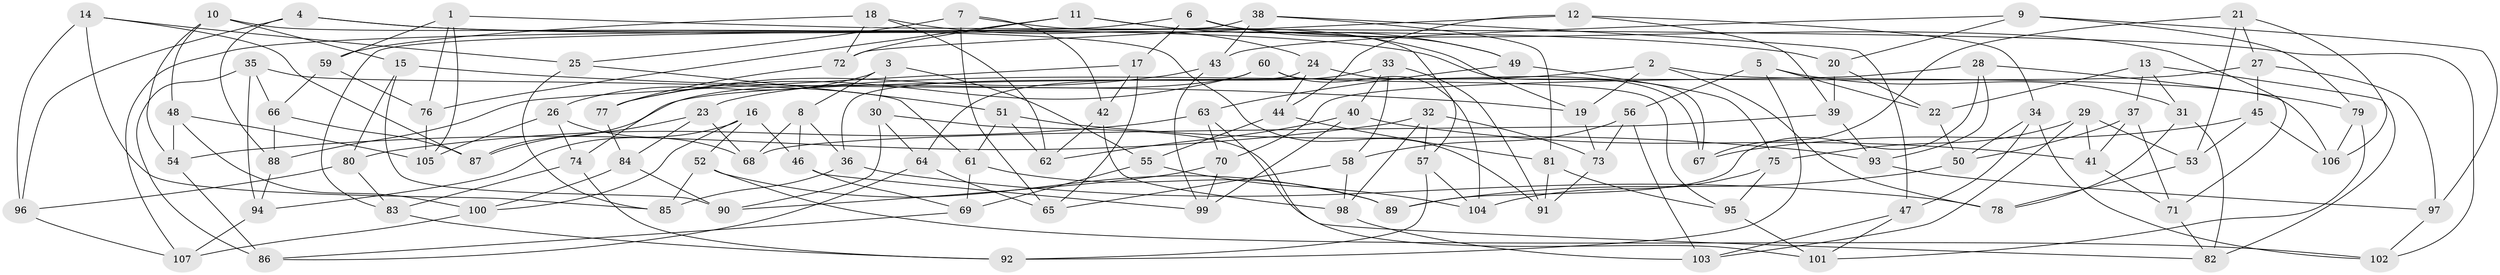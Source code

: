 // Generated by graph-tools (version 1.1) at 2025/38/03/09/25 02:38:18]
// undirected, 107 vertices, 214 edges
graph export_dot {
graph [start="1"]
  node [color=gray90,style=filled];
  1;
  2;
  3;
  4;
  5;
  6;
  7;
  8;
  9;
  10;
  11;
  12;
  13;
  14;
  15;
  16;
  17;
  18;
  19;
  20;
  21;
  22;
  23;
  24;
  25;
  26;
  27;
  28;
  29;
  30;
  31;
  32;
  33;
  34;
  35;
  36;
  37;
  38;
  39;
  40;
  41;
  42;
  43;
  44;
  45;
  46;
  47;
  48;
  49;
  50;
  51;
  52;
  53;
  54;
  55;
  56;
  57;
  58;
  59;
  60;
  61;
  62;
  63;
  64;
  65;
  66;
  67;
  68;
  69;
  70;
  71;
  72;
  73;
  74;
  75;
  76;
  77;
  78;
  79;
  80;
  81;
  82;
  83;
  84;
  85;
  86;
  87;
  88;
  89;
  90;
  91;
  92;
  93;
  94;
  95;
  96;
  97;
  98;
  99;
  100;
  101;
  102;
  103;
  104;
  105;
  106;
  107;
  1 -- 59;
  1 -- 105;
  1 -- 76;
  1 -- 102;
  2 -- 78;
  2 -- 106;
  2 -- 23;
  2 -- 19;
  3 -- 26;
  3 -- 55;
  3 -- 8;
  3 -- 30;
  4 -- 20;
  4 -- 88;
  4 -- 96;
  4 -- 67;
  5 -- 92;
  5 -- 22;
  5 -- 31;
  5 -- 56;
  6 -- 71;
  6 -- 17;
  6 -- 49;
  6 -- 107;
  7 -- 65;
  7 -- 42;
  7 -- 57;
  7 -- 25;
  8 -- 46;
  8 -- 68;
  8 -- 36;
  9 -- 43;
  9 -- 20;
  9 -- 97;
  9 -- 79;
  10 -- 54;
  10 -- 48;
  10 -- 15;
  10 -- 91;
  11 -- 49;
  11 -- 19;
  11 -- 72;
  11 -- 76;
  12 -- 34;
  12 -- 72;
  12 -- 39;
  12 -- 44;
  13 -- 22;
  13 -- 37;
  13 -- 31;
  13 -- 82;
  14 -- 85;
  14 -- 87;
  14 -- 25;
  14 -- 96;
  15 -- 80;
  15 -- 19;
  15 -- 90;
  16 -- 46;
  16 -- 100;
  16 -- 94;
  16 -- 52;
  17 -- 42;
  17 -- 65;
  17 -- 88;
  18 -- 62;
  18 -- 72;
  18 -- 24;
  18 -- 59;
  19 -- 73;
  20 -- 22;
  20 -- 39;
  21 -- 53;
  21 -- 27;
  21 -- 106;
  21 -- 67;
  22 -- 50;
  23 -- 68;
  23 -- 84;
  23 -- 87;
  24 -- 67;
  24 -- 36;
  24 -- 44;
  25 -- 51;
  25 -- 85;
  26 -- 74;
  26 -- 105;
  26 -- 68;
  27 -- 97;
  27 -- 87;
  27 -- 45;
  28 -- 79;
  28 -- 70;
  28 -- 93;
  28 -- 89;
  29 -- 41;
  29 -- 53;
  29 -- 75;
  29 -- 103;
  30 -- 82;
  30 -- 64;
  30 -- 90;
  31 -- 78;
  31 -- 82;
  32 -- 54;
  32 -- 57;
  32 -- 73;
  32 -- 98;
  33 -- 64;
  33 -- 58;
  33 -- 40;
  33 -- 91;
  34 -- 102;
  34 -- 50;
  34 -- 47;
  35 -- 94;
  35 -- 66;
  35 -- 86;
  35 -- 61;
  36 -- 85;
  36 -- 78;
  37 -- 41;
  37 -- 50;
  37 -- 71;
  38 -- 43;
  38 -- 81;
  38 -- 47;
  38 -- 83;
  39 -- 68;
  39 -- 93;
  40 -- 62;
  40 -- 41;
  40 -- 99;
  41 -- 71;
  42 -- 62;
  42 -- 98;
  43 -- 99;
  43 -- 77;
  44 -- 55;
  44 -- 81;
  45 -- 67;
  45 -- 53;
  45 -- 106;
  46 -- 99;
  46 -- 69;
  47 -- 101;
  47 -- 103;
  48 -- 105;
  48 -- 54;
  48 -- 100;
  49 -- 63;
  49 -- 75;
  50 -- 89;
  51 -- 61;
  51 -- 93;
  51 -- 62;
  52 -- 89;
  52 -- 102;
  52 -- 85;
  53 -- 78;
  54 -- 86;
  55 -- 69;
  55 -- 104;
  56 -- 103;
  56 -- 58;
  56 -- 73;
  57 -- 92;
  57 -- 104;
  58 -- 98;
  58 -- 65;
  59 -- 66;
  59 -- 76;
  60 -- 95;
  60 -- 74;
  60 -- 104;
  60 -- 77;
  61 -- 89;
  61 -- 69;
  63 -- 80;
  63 -- 70;
  63 -- 101;
  64 -- 65;
  64 -- 86;
  66 -- 88;
  66 -- 87;
  69 -- 86;
  70 -- 90;
  70 -- 99;
  71 -- 82;
  72 -- 77;
  73 -- 91;
  74 -- 92;
  74 -- 83;
  75 -- 95;
  75 -- 104;
  76 -- 105;
  77 -- 84;
  79 -- 106;
  79 -- 101;
  80 -- 96;
  80 -- 83;
  81 -- 91;
  81 -- 95;
  83 -- 92;
  84 -- 90;
  84 -- 100;
  88 -- 94;
  93 -- 97;
  94 -- 107;
  95 -- 101;
  96 -- 107;
  97 -- 102;
  98 -- 103;
  100 -- 107;
}
